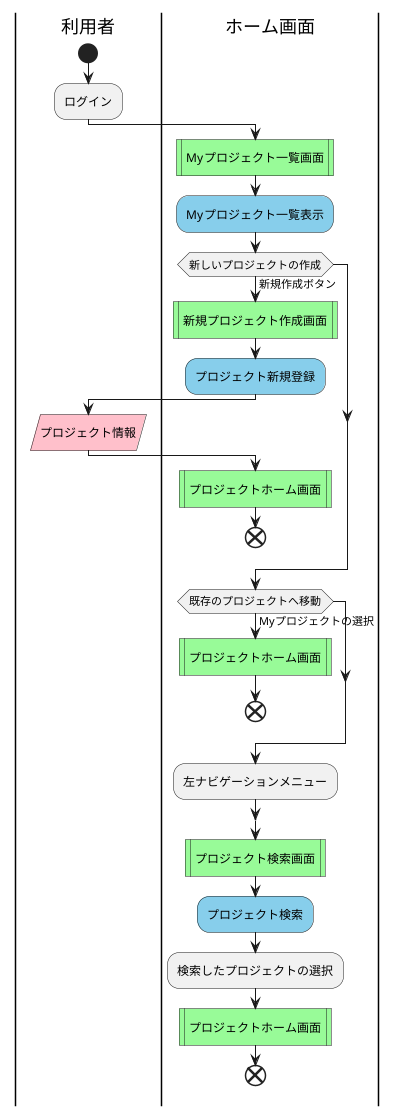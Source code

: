 @startuml "プロジェクト管理"

|利用者|
start
:ログイン;

|ホーム画面|
#palegreen:Myプロジェクト一覧画面|
#skyblue:Myプロジェクト一覧表示;

if (新しいプロジェクトの作成) is (新規作成ボタン) then
    #palegreen:新規プロジェクト作成画面|
    #skyblue:プロジェクト新規登録;
    |利用者|
    #pink:プロジェクト情報/
    |ホーム画面|
    #palegreen:プロジェクトホーム画面|
    end
endif

if (既存のプロジェクトへ移動) is (Myプロジェクトの選択) then
    #palegreen:プロジェクトホーム画面|
    end
endif

:左ナビゲーションメニュー;
split
    #palegreen:プロジェクト検索画面|
    #skyblue:プロジェクト検索;
    :検索したプロジェクトの選択;
    #palegreen:プロジェクトホーム画面|
    end
    
endsplit

@enduml